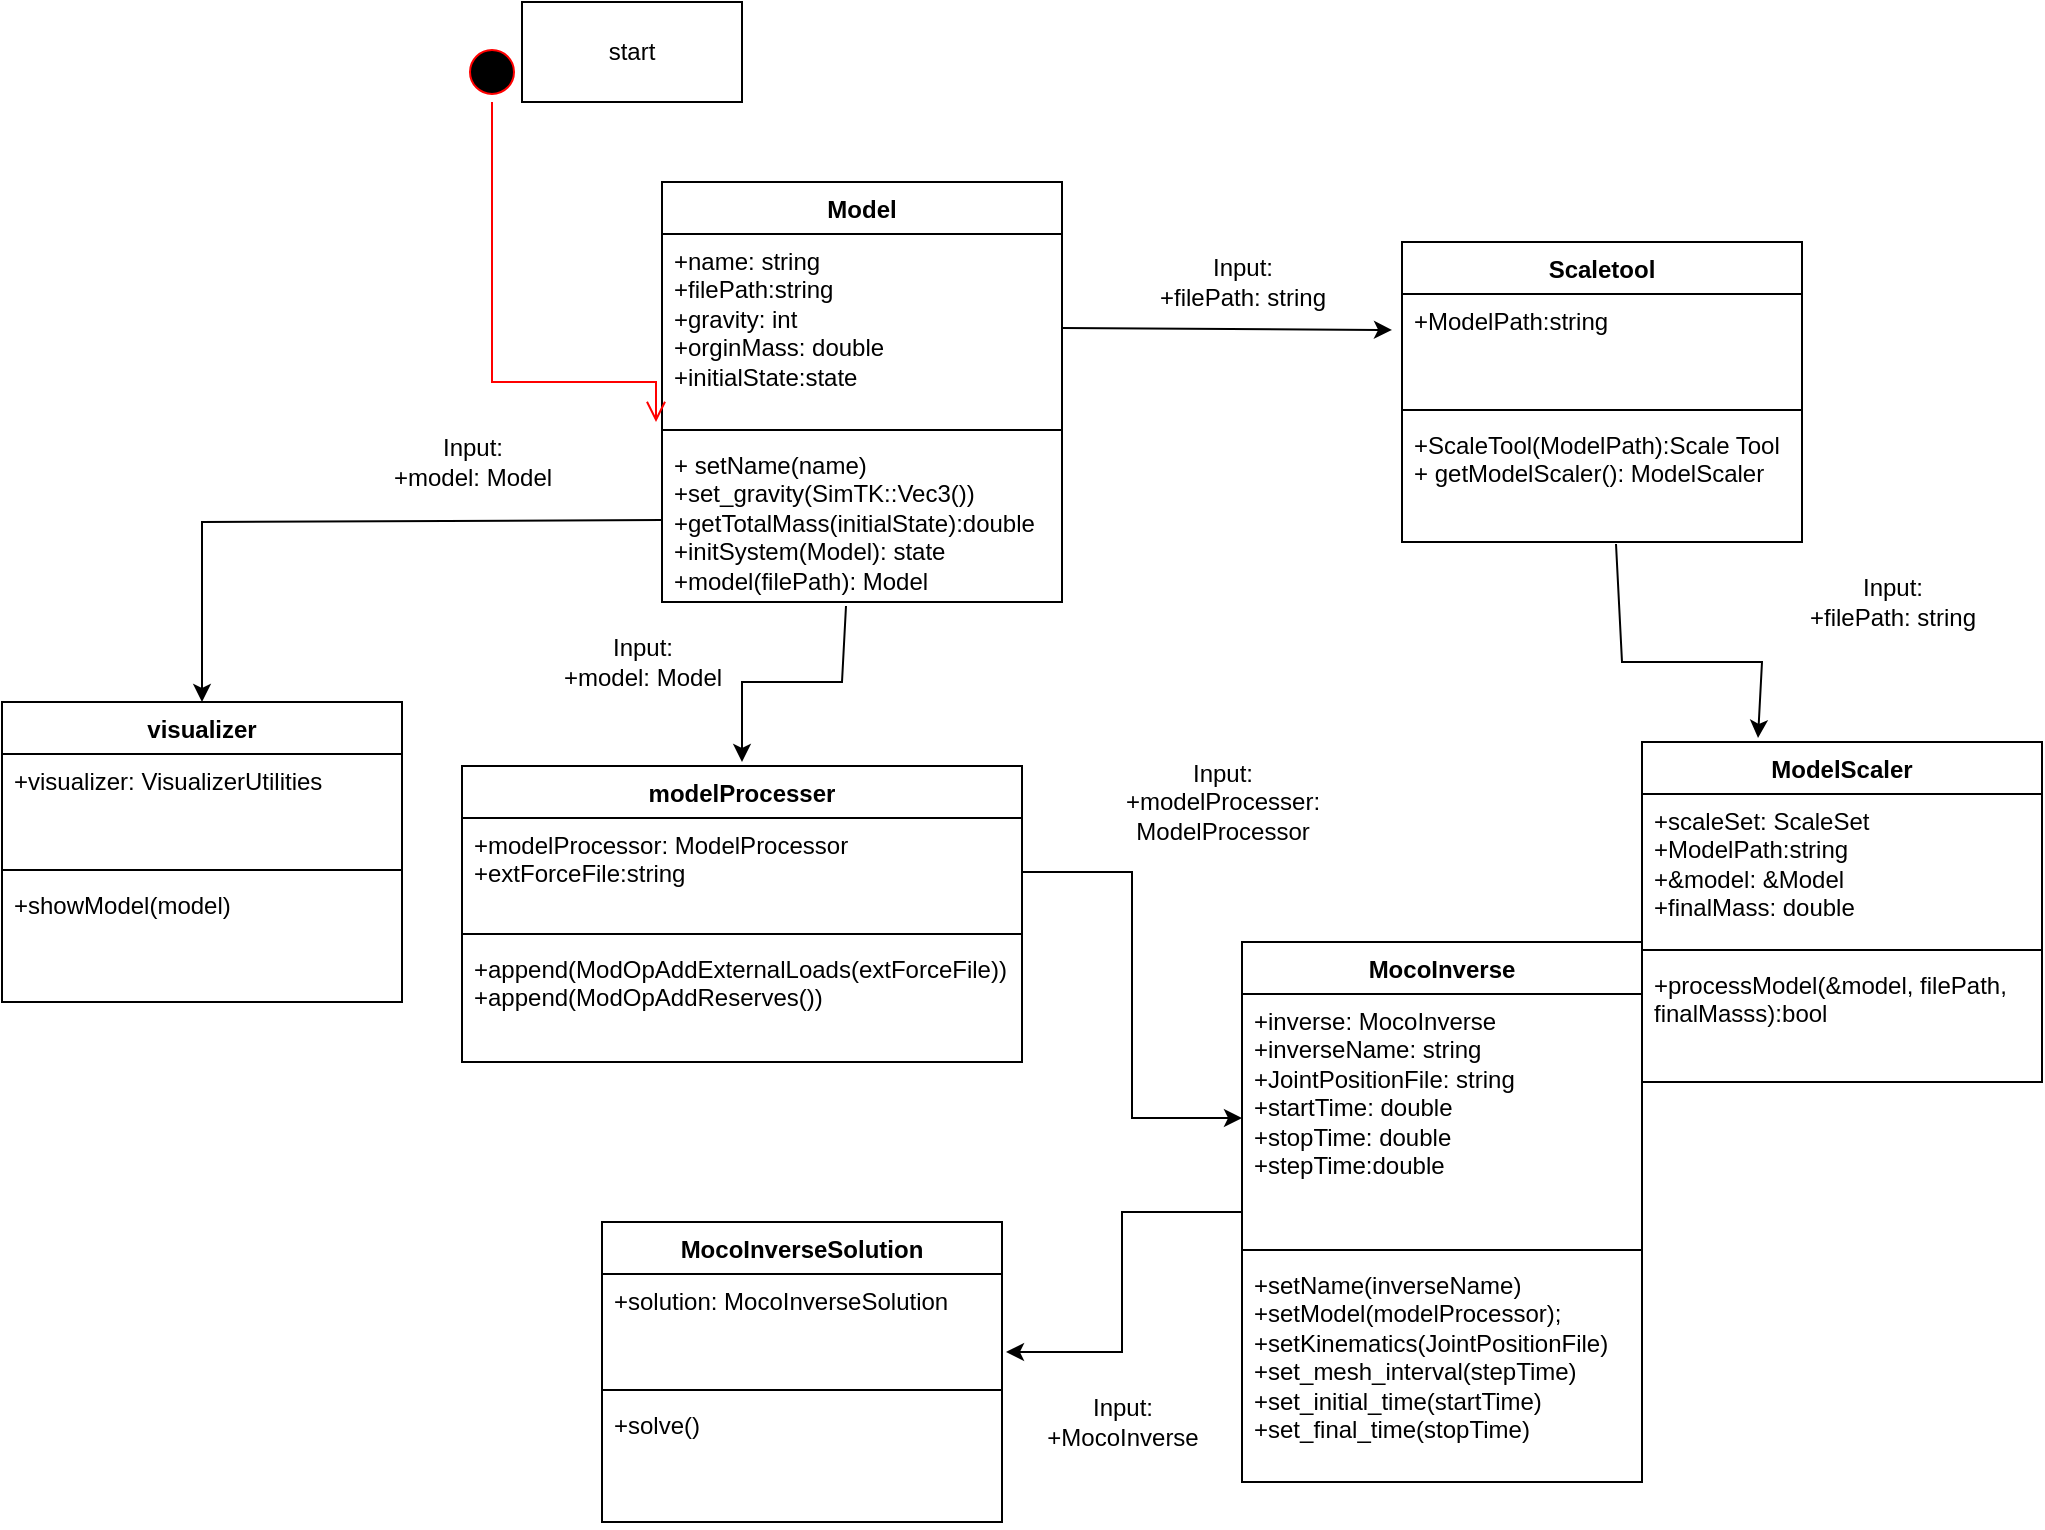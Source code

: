 <mxfile version="24.4.6" type="device">
  <diagram name="Page-1" id="Jyr1BTPTW6WzNSuiz5Wk">
    <mxGraphModel dx="2594" dy="1047" grid="1" gridSize="10" guides="1" tooltips="1" connect="1" arrows="1" fold="1" page="1" pageScale="1" pageWidth="850" pageHeight="1100" math="0" shadow="0">
      <root>
        <mxCell id="0" />
        <mxCell id="1" parent="0" />
        <mxCell id="KQXaLnufDHrNjY7VKexa-1" value="Model" style="swimlane;fontStyle=1;align=center;verticalAlign=top;childLayout=stackLayout;horizontal=1;startSize=26;horizontalStack=0;resizeParent=1;resizeParentMax=0;resizeLast=0;collapsible=1;marginBottom=0;whiteSpace=wrap;html=1;" vertex="1" parent="1">
          <mxGeometry x="150" y="110" width="200" height="210" as="geometry" />
        </mxCell>
        <mxCell id="KQXaLnufDHrNjY7VKexa-2" value="&lt;div&gt;+name: string&lt;/div&gt;&lt;div&gt;+filePath:string&lt;/div&gt;&lt;div&gt;+gravity: int&lt;br&gt;&lt;/div&gt;&lt;div&gt;+orginMass: double&lt;/div&gt;&lt;div&gt;+initialState:state&lt;/div&gt;&lt;div&gt;&lt;br&gt;&lt;/div&gt;" style="text;strokeColor=none;fillColor=none;align=left;verticalAlign=top;spacingLeft=4;spacingRight=4;overflow=hidden;rotatable=0;points=[[0,0.5],[1,0.5]];portConstraint=eastwest;whiteSpace=wrap;html=1;" vertex="1" parent="KQXaLnufDHrNjY7VKexa-1">
          <mxGeometry y="26" width="200" height="94" as="geometry" />
        </mxCell>
        <mxCell id="KQXaLnufDHrNjY7VKexa-3" value="" style="line;strokeWidth=1;fillColor=none;align=left;verticalAlign=middle;spacingTop=-1;spacingLeft=3;spacingRight=3;rotatable=0;labelPosition=right;points=[];portConstraint=eastwest;strokeColor=inherit;" vertex="1" parent="KQXaLnufDHrNjY7VKexa-1">
          <mxGeometry y="120" width="200" height="8" as="geometry" />
        </mxCell>
        <mxCell id="KQXaLnufDHrNjY7VKexa-4" value="&lt;div&gt;+ setName(name)&lt;/div&gt;&lt;div&gt;+set_gravity(SimTK::Vec3())&lt;/div&gt;&lt;div&gt;+getTotalMass(initialState):double&lt;/div&gt;&lt;div&gt;+initSystem(Model): state&lt;/div&gt;&lt;div&gt;+model(filePath): Model&lt;br&gt;&lt;/div&gt;&lt;div&gt;&lt;br&gt;&lt;/div&gt;&lt;div&gt;&lt;br&gt;&lt;/div&gt;" style="text;strokeColor=none;fillColor=none;align=left;verticalAlign=top;spacingLeft=4;spacingRight=4;overflow=hidden;rotatable=0;points=[[0,0.5],[1,0.5]];portConstraint=eastwest;whiteSpace=wrap;html=1;" vertex="1" parent="KQXaLnufDHrNjY7VKexa-1">
          <mxGeometry y="128" width="200" height="82" as="geometry" />
        </mxCell>
        <mxCell id="KQXaLnufDHrNjY7VKexa-10" value="Scaletool" style="swimlane;fontStyle=1;align=center;verticalAlign=top;childLayout=stackLayout;horizontal=1;startSize=26;horizontalStack=0;resizeParent=1;resizeParentMax=0;resizeLast=0;collapsible=1;marginBottom=0;whiteSpace=wrap;html=1;" vertex="1" parent="1">
          <mxGeometry x="520" y="140" width="200" height="150" as="geometry" />
        </mxCell>
        <mxCell id="KQXaLnufDHrNjY7VKexa-11" value="&lt;div&gt;+ModelPath:string&lt;/div&gt;&lt;div&gt;&lt;br&gt;&lt;/div&gt;&lt;div&gt;&lt;br&gt;&lt;/div&gt;" style="text;strokeColor=none;fillColor=none;align=left;verticalAlign=top;spacingLeft=4;spacingRight=4;overflow=hidden;rotatable=0;points=[[0,0.5],[1,0.5]];portConstraint=eastwest;whiteSpace=wrap;html=1;" vertex="1" parent="KQXaLnufDHrNjY7VKexa-10">
          <mxGeometry y="26" width="200" height="54" as="geometry" />
        </mxCell>
        <mxCell id="KQXaLnufDHrNjY7VKexa-12" value="" style="line;strokeWidth=1;fillColor=none;align=left;verticalAlign=middle;spacingTop=-1;spacingLeft=3;spacingRight=3;rotatable=0;labelPosition=right;points=[];portConstraint=eastwest;strokeColor=inherit;" vertex="1" parent="KQXaLnufDHrNjY7VKexa-10">
          <mxGeometry y="80" width="200" height="8" as="geometry" />
        </mxCell>
        <mxCell id="KQXaLnufDHrNjY7VKexa-13" value="&lt;div&gt;+ScaleTool(ModelPath):Scale Tool&lt;/div&gt;&lt;div&gt;+ getModelScaler(): ModelScaler&lt;/div&gt;" style="text;strokeColor=none;fillColor=none;align=left;verticalAlign=top;spacingLeft=4;spacingRight=4;overflow=hidden;rotatable=0;points=[[0,0.5],[1,0.5]];portConstraint=eastwest;whiteSpace=wrap;html=1;" vertex="1" parent="KQXaLnufDHrNjY7VKexa-10">
          <mxGeometry y="88" width="200" height="62" as="geometry" />
        </mxCell>
        <mxCell id="KQXaLnufDHrNjY7VKexa-14" value="ModelScaler" style="swimlane;fontStyle=1;align=center;verticalAlign=top;childLayout=stackLayout;horizontal=1;startSize=26;horizontalStack=0;resizeParent=1;resizeParentMax=0;resizeLast=0;collapsible=1;marginBottom=0;whiteSpace=wrap;html=1;" vertex="1" parent="1">
          <mxGeometry x="640" y="390" width="200" height="170" as="geometry" />
        </mxCell>
        <mxCell id="KQXaLnufDHrNjY7VKexa-15" value="&lt;div&gt;+scaleSet: ScaleSet&lt;/div&gt;&lt;div&gt;&lt;div&gt;+ModelPath:string&lt;/div&gt;&lt;div&gt;+&amp;amp;model: &amp;amp;Model&lt;/div&gt;&lt;div&gt;+finalMass: double&lt;br&gt;&lt;/div&gt;&lt;/div&gt;&lt;div&gt;&lt;br&gt;&lt;/div&gt;" style="text;strokeColor=none;fillColor=none;align=left;verticalAlign=top;spacingLeft=4;spacingRight=4;overflow=hidden;rotatable=0;points=[[0,0.5],[1,0.5]];portConstraint=eastwest;whiteSpace=wrap;html=1;" vertex="1" parent="KQXaLnufDHrNjY7VKexa-14">
          <mxGeometry y="26" width="200" height="74" as="geometry" />
        </mxCell>
        <mxCell id="KQXaLnufDHrNjY7VKexa-16" value="" style="line;strokeWidth=1;fillColor=none;align=left;verticalAlign=middle;spacingTop=-1;spacingLeft=3;spacingRight=3;rotatable=0;labelPosition=right;points=[];portConstraint=eastwest;strokeColor=inherit;" vertex="1" parent="KQXaLnufDHrNjY7VKexa-14">
          <mxGeometry y="100" width="200" height="8" as="geometry" />
        </mxCell>
        <mxCell id="KQXaLnufDHrNjY7VKexa-17" value="+processModel(&amp;amp;model, filePath, finalMasss):bool" style="text;strokeColor=none;fillColor=none;align=left;verticalAlign=top;spacingLeft=4;spacingRight=4;overflow=hidden;rotatable=0;points=[[0,0.5],[1,0.5]];portConstraint=eastwest;whiteSpace=wrap;html=1;" vertex="1" parent="KQXaLnufDHrNjY7VKexa-14">
          <mxGeometry y="108" width="200" height="62" as="geometry" />
        </mxCell>
        <mxCell id="KQXaLnufDHrNjY7VKexa-21" value="" style="ellipse;html=1;shape=startState;fillColor=#000000;strokeColor=#ff0000;" vertex="1" parent="1">
          <mxGeometry x="50" y="40" width="30" height="30" as="geometry" />
        </mxCell>
        <mxCell id="KQXaLnufDHrNjY7VKexa-22" value="" style="edgeStyle=orthogonalEdgeStyle;html=1;verticalAlign=bottom;endArrow=open;endSize=8;strokeColor=#ff0000;rounded=0;entryX=-0.015;entryY=1;entryDx=0;entryDy=0;entryPerimeter=0;" edge="1" source="KQXaLnufDHrNjY7VKexa-21" parent="1" target="KQXaLnufDHrNjY7VKexa-2">
          <mxGeometry relative="1" as="geometry">
            <mxPoint x="65" y="190" as="targetPoint" />
            <Array as="points">
              <mxPoint x="65" y="210" />
            </Array>
          </mxGeometry>
        </mxCell>
        <mxCell id="KQXaLnufDHrNjY7VKexa-23" value="start" style="html=1;whiteSpace=wrap;" vertex="1" parent="1">
          <mxGeometry x="80" y="20" width="110" height="50" as="geometry" />
        </mxCell>
        <mxCell id="KQXaLnufDHrNjY7VKexa-26" value="" style="endArrow=classic;html=1;rounded=0;exitX=1;exitY=0.5;exitDx=0;exitDy=0;entryX=-0.025;entryY=0.333;entryDx=0;entryDy=0;entryPerimeter=0;" edge="1" parent="1" source="KQXaLnufDHrNjY7VKexa-2" target="KQXaLnufDHrNjY7VKexa-11">
          <mxGeometry width="50" height="50" relative="1" as="geometry">
            <mxPoint x="400" y="380" as="sourcePoint" />
            <mxPoint x="450" y="330" as="targetPoint" />
          </mxGeometry>
        </mxCell>
        <mxCell id="KQXaLnufDHrNjY7VKexa-27" value="" style="endArrow=classic;html=1;rounded=0;exitX=0.535;exitY=1.016;exitDx=0;exitDy=0;exitPerimeter=0;entryX=0.29;entryY=-0.012;entryDx=0;entryDy=0;entryPerimeter=0;" edge="1" parent="1" source="KQXaLnufDHrNjY7VKexa-13" target="KQXaLnufDHrNjY7VKexa-14">
          <mxGeometry width="50" height="50" relative="1" as="geometry">
            <mxPoint x="400" y="380" as="sourcePoint" />
            <mxPoint x="450" y="330" as="targetPoint" />
            <Array as="points">
              <mxPoint x="630" y="350" />
              <mxPoint x="700" y="350" />
            </Array>
          </mxGeometry>
        </mxCell>
        <mxCell id="KQXaLnufDHrNjY7VKexa-28" value="&lt;div&gt;Input:&lt;/div&gt;&lt;div&gt;+filePath: string&lt;br&gt;&lt;/div&gt;" style="text;html=1;align=center;verticalAlign=middle;resizable=0;points=[];autosize=1;strokeColor=none;fillColor=none;" vertex="1" parent="1">
          <mxGeometry x="385" y="140" width="110" height="40" as="geometry" />
        </mxCell>
        <mxCell id="KQXaLnufDHrNjY7VKexa-29" value="&lt;div&gt;Input:&lt;/div&gt;&lt;div&gt;+filePath: string&lt;br&gt;&lt;/div&gt;" style="text;html=1;align=center;verticalAlign=middle;resizable=0;points=[];autosize=1;strokeColor=none;fillColor=none;" vertex="1" parent="1">
          <mxGeometry x="710" y="300" width="110" height="40" as="geometry" />
        </mxCell>
        <mxCell id="KQXaLnufDHrNjY7VKexa-30" value="visualizer" style="swimlane;fontStyle=1;align=center;verticalAlign=top;childLayout=stackLayout;horizontal=1;startSize=26;horizontalStack=0;resizeParent=1;resizeParentMax=0;resizeLast=0;collapsible=1;marginBottom=0;whiteSpace=wrap;html=1;" vertex="1" parent="1">
          <mxGeometry x="-180" y="370" width="200" height="150" as="geometry" />
        </mxCell>
        <mxCell id="KQXaLnufDHrNjY7VKexa-31" value="+visualizer: VisualizerUtilities" style="text;strokeColor=none;fillColor=none;align=left;verticalAlign=top;spacingLeft=4;spacingRight=4;overflow=hidden;rotatable=0;points=[[0,0.5],[1,0.5]];portConstraint=eastwest;whiteSpace=wrap;html=1;" vertex="1" parent="KQXaLnufDHrNjY7VKexa-30">
          <mxGeometry y="26" width="200" height="54" as="geometry" />
        </mxCell>
        <mxCell id="KQXaLnufDHrNjY7VKexa-32" value="" style="line;strokeWidth=1;fillColor=none;align=left;verticalAlign=middle;spacingTop=-1;spacingLeft=3;spacingRight=3;rotatable=0;labelPosition=right;points=[];portConstraint=eastwest;strokeColor=inherit;" vertex="1" parent="KQXaLnufDHrNjY7VKexa-30">
          <mxGeometry y="80" width="200" height="8" as="geometry" />
        </mxCell>
        <mxCell id="KQXaLnufDHrNjY7VKexa-33" value="&lt;div&gt;+showModel(model)&lt;/div&gt;&lt;div&gt;&lt;br&gt;&lt;/div&gt;" style="text;strokeColor=none;fillColor=none;align=left;verticalAlign=top;spacingLeft=4;spacingRight=4;overflow=hidden;rotatable=0;points=[[0,0.5],[1,0.5]];portConstraint=eastwest;whiteSpace=wrap;html=1;" vertex="1" parent="KQXaLnufDHrNjY7VKexa-30">
          <mxGeometry y="88" width="200" height="62" as="geometry" />
        </mxCell>
        <mxCell id="KQXaLnufDHrNjY7VKexa-34" value="" style="endArrow=classic;html=1;rounded=0;exitX=0;exitY=0.5;exitDx=0;exitDy=0;entryX=0.5;entryY=0;entryDx=0;entryDy=0;" edge="1" parent="1" source="KQXaLnufDHrNjY7VKexa-4" target="KQXaLnufDHrNjY7VKexa-30">
          <mxGeometry width="50" height="50" relative="1" as="geometry">
            <mxPoint x="360" y="193" as="sourcePoint" />
            <mxPoint x="525" y="194" as="targetPoint" />
            <Array as="points">
              <mxPoint x="-80" y="280" />
            </Array>
          </mxGeometry>
        </mxCell>
        <mxCell id="KQXaLnufDHrNjY7VKexa-35" value="&lt;div&gt;Input:&lt;/div&gt;&lt;div&gt;+model: Model&lt;br&gt;&lt;/div&gt;" style="text;html=1;align=center;verticalAlign=middle;resizable=0;points=[];autosize=1;strokeColor=none;fillColor=none;" vertex="1" parent="1">
          <mxGeometry x="5" y="230" width="100" height="40" as="geometry" />
        </mxCell>
        <mxCell id="KQXaLnufDHrNjY7VKexa-36" value="modelProcesser" style="swimlane;fontStyle=1;align=center;verticalAlign=top;childLayout=stackLayout;horizontal=1;startSize=26;horizontalStack=0;resizeParent=1;resizeParentMax=0;resizeLast=0;collapsible=1;marginBottom=0;whiteSpace=wrap;html=1;" vertex="1" parent="1">
          <mxGeometry x="50" y="402" width="280" height="148" as="geometry" />
        </mxCell>
        <mxCell id="KQXaLnufDHrNjY7VKexa-37" value="&lt;div&gt;+modelProcessor: ModelProcessor&lt;/div&gt;&lt;div&gt;+extForceFile:string&lt;/div&gt;" style="text;strokeColor=none;fillColor=none;align=left;verticalAlign=top;spacingLeft=4;spacingRight=4;overflow=hidden;rotatable=0;points=[[0,0.5],[1,0.5]];portConstraint=eastwest;whiteSpace=wrap;html=1;" vertex="1" parent="KQXaLnufDHrNjY7VKexa-36">
          <mxGeometry y="26" width="280" height="54" as="geometry" />
        </mxCell>
        <mxCell id="KQXaLnufDHrNjY7VKexa-38" value="" style="line;strokeWidth=1;fillColor=none;align=left;verticalAlign=middle;spacingTop=-1;spacingLeft=3;spacingRight=3;rotatable=0;labelPosition=right;points=[];portConstraint=eastwest;strokeColor=inherit;" vertex="1" parent="KQXaLnufDHrNjY7VKexa-36">
          <mxGeometry y="80" width="280" height="8" as="geometry" />
        </mxCell>
        <mxCell id="KQXaLnufDHrNjY7VKexa-39" value="&lt;div&gt;+append(ModOpAddExternalLoads(extForceFile))&lt;/div&gt;&lt;div&gt;+append(ModOpAddReserves())&lt;br&gt;&lt;/div&gt;" style="text;strokeColor=none;fillColor=none;align=left;verticalAlign=top;spacingLeft=4;spacingRight=4;overflow=hidden;rotatable=0;points=[[0,0.5],[1,0.5]];portConstraint=eastwest;whiteSpace=wrap;html=1;" vertex="1" parent="KQXaLnufDHrNjY7VKexa-36">
          <mxGeometry y="88" width="280" height="60" as="geometry" />
        </mxCell>
        <mxCell id="KQXaLnufDHrNjY7VKexa-40" value="" style="endArrow=classic;html=1;rounded=0;exitX=0.46;exitY=1.024;exitDx=0;exitDy=0;exitPerimeter=0;" edge="1" parent="1" source="KQXaLnufDHrNjY7VKexa-4">
          <mxGeometry width="50" height="50" relative="1" as="geometry">
            <mxPoint x="160" y="289" as="sourcePoint" />
            <mxPoint x="190" y="400" as="targetPoint" />
            <Array as="points">
              <mxPoint x="240" y="360" />
              <mxPoint x="190" y="360" />
            </Array>
          </mxGeometry>
        </mxCell>
        <mxCell id="KQXaLnufDHrNjY7VKexa-41" value="&lt;div&gt;Input:&lt;/div&gt;&lt;div&gt;+model: Model&lt;br&gt;&lt;/div&gt;" style="text;html=1;align=center;verticalAlign=middle;resizable=0;points=[];autosize=1;strokeColor=none;fillColor=none;" vertex="1" parent="1">
          <mxGeometry x="90" y="330" width="100" height="40" as="geometry" />
        </mxCell>
        <mxCell id="KQXaLnufDHrNjY7VKexa-42" value="MocoInverse" style="swimlane;fontStyle=1;align=center;verticalAlign=top;childLayout=stackLayout;horizontal=1;startSize=26;horizontalStack=0;resizeParent=1;resizeParentMax=0;resizeLast=0;collapsible=1;marginBottom=0;whiteSpace=wrap;html=1;" vertex="1" parent="1">
          <mxGeometry x="440" y="490" width="200" height="270" as="geometry" />
        </mxCell>
        <mxCell id="KQXaLnufDHrNjY7VKexa-43" value="&lt;div&gt;+inverse: MocoInverse&lt;/div&gt;&lt;div&gt;+inverseName: string&lt;/div&gt;&lt;div&gt;+JointPositionFile: string&lt;/div&gt;&lt;div&gt;+startTime: double&lt;/div&gt;&lt;div&gt;+stopTime: double&lt;/div&gt;&lt;div&gt;+stepTime:double&lt;br&gt;&lt;/div&gt;&lt;div&gt;&lt;br&gt;&lt;/div&gt;" style="text;strokeColor=none;fillColor=none;align=left;verticalAlign=top;spacingLeft=4;spacingRight=4;overflow=hidden;rotatable=0;points=[[0,0.5],[1,0.5]];portConstraint=eastwest;whiteSpace=wrap;html=1;" vertex="1" parent="KQXaLnufDHrNjY7VKexa-42">
          <mxGeometry y="26" width="200" height="124" as="geometry" />
        </mxCell>
        <mxCell id="KQXaLnufDHrNjY7VKexa-44" value="" style="line;strokeWidth=1;fillColor=none;align=left;verticalAlign=middle;spacingTop=-1;spacingLeft=3;spacingRight=3;rotatable=0;labelPosition=right;points=[];portConstraint=eastwest;strokeColor=inherit;" vertex="1" parent="KQXaLnufDHrNjY7VKexa-42">
          <mxGeometry y="150" width="200" height="8" as="geometry" />
        </mxCell>
        <mxCell id="KQXaLnufDHrNjY7VKexa-45" value="&lt;div&gt;+setName(inverseName)&lt;/div&gt;&lt;div&gt;+setModel(modelProcessor);&lt;/div&gt;&lt;div&gt;+setKinematics(JointPositionFile)&lt;/div&gt;&lt;div&gt;+set_mesh_interval(stepTime)&lt;/div&gt;&lt;div&gt;+set_initial_time(startTime)&lt;/div&gt;&lt;div&gt;+set_final_time(stopTime)&lt;br&gt;&lt;/div&gt;&lt;div&gt;&lt;br&gt;&lt;/div&gt;" style="text;strokeColor=none;fillColor=none;align=left;verticalAlign=top;spacingLeft=4;spacingRight=4;overflow=hidden;rotatable=0;points=[[0,0.5],[1,0.5]];portConstraint=eastwest;whiteSpace=wrap;html=1;" vertex="1" parent="KQXaLnufDHrNjY7VKexa-42">
          <mxGeometry y="158" width="200" height="112" as="geometry" />
        </mxCell>
        <mxCell id="KQXaLnufDHrNjY7VKexa-46" style="edgeStyle=orthogonalEdgeStyle;rounded=0;orthogonalLoop=1;jettySize=auto;html=1;entryX=0;entryY=0.5;entryDx=0;entryDy=0;" edge="1" parent="1" source="KQXaLnufDHrNjY7VKexa-37" target="KQXaLnufDHrNjY7VKexa-43">
          <mxGeometry relative="1" as="geometry" />
        </mxCell>
        <mxCell id="KQXaLnufDHrNjY7VKexa-47" value="&lt;div&gt;Input:&lt;/div&gt;&lt;div&gt;+modelProcesser:&lt;/div&gt;&lt;div&gt;ModelProcessor&lt;br&gt;&lt;/div&gt;" style="text;html=1;align=center;verticalAlign=middle;resizable=0;points=[];autosize=1;strokeColor=none;fillColor=none;" vertex="1" parent="1">
          <mxGeometry x="370" y="390" width="120" height="60" as="geometry" />
        </mxCell>
        <mxCell id="KQXaLnufDHrNjY7VKexa-52" value="MocoInverseSolution" style="swimlane;fontStyle=1;align=center;verticalAlign=top;childLayout=stackLayout;horizontal=1;startSize=26;horizontalStack=0;resizeParent=1;resizeParentMax=0;resizeLast=0;collapsible=1;marginBottom=0;whiteSpace=wrap;html=1;" vertex="1" parent="1">
          <mxGeometry x="120" y="630" width="200" height="150" as="geometry" />
        </mxCell>
        <mxCell id="KQXaLnufDHrNjY7VKexa-53" value="+solution: MocoInverseSolution" style="text;strokeColor=none;fillColor=none;align=left;verticalAlign=top;spacingLeft=4;spacingRight=4;overflow=hidden;rotatable=0;points=[[0,0.5],[1,0.5]];portConstraint=eastwest;whiteSpace=wrap;html=1;" vertex="1" parent="KQXaLnufDHrNjY7VKexa-52">
          <mxGeometry y="26" width="200" height="54" as="geometry" />
        </mxCell>
        <mxCell id="KQXaLnufDHrNjY7VKexa-54" value="" style="line;strokeWidth=1;fillColor=none;align=left;verticalAlign=middle;spacingTop=-1;spacingLeft=3;spacingRight=3;rotatable=0;labelPosition=right;points=[];portConstraint=eastwest;strokeColor=inherit;" vertex="1" parent="KQXaLnufDHrNjY7VKexa-52">
          <mxGeometry y="80" width="200" height="8" as="geometry" />
        </mxCell>
        <mxCell id="KQXaLnufDHrNjY7VKexa-55" value="&lt;div&gt;+solve()&lt;/div&gt;&lt;div&gt;&lt;br&gt;&lt;/div&gt;" style="text;strokeColor=none;fillColor=none;align=left;verticalAlign=top;spacingLeft=4;spacingRight=4;overflow=hidden;rotatable=0;points=[[0,0.5],[1,0.5]];portConstraint=eastwest;whiteSpace=wrap;html=1;" vertex="1" parent="KQXaLnufDHrNjY7VKexa-52">
          <mxGeometry y="88" width="200" height="62" as="geometry" />
        </mxCell>
        <mxCell id="KQXaLnufDHrNjY7VKexa-56" style="edgeStyle=orthogonalEdgeStyle;rounded=0;orthogonalLoop=1;jettySize=auto;html=1;entryX=1.01;entryY=0.722;entryDx=0;entryDy=0;entryPerimeter=0;" edge="1" parent="1" source="KQXaLnufDHrNjY7VKexa-42" target="KQXaLnufDHrNjY7VKexa-53">
          <mxGeometry relative="1" as="geometry" />
        </mxCell>
        <mxCell id="KQXaLnufDHrNjY7VKexa-57" value="&lt;div&gt;Input:&lt;/div&gt;&lt;div&gt;+MocoInverse&lt;/div&gt;" style="text;html=1;align=center;verticalAlign=middle;resizable=0;points=[];autosize=1;strokeColor=none;fillColor=none;" vertex="1" parent="1">
          <mxGeometry x="330" y="710" width="100" height="40" as="geometry" />
        </mxCell>
      </root>
    </mxGraphModel>
  </diagram>
</mxfile>
